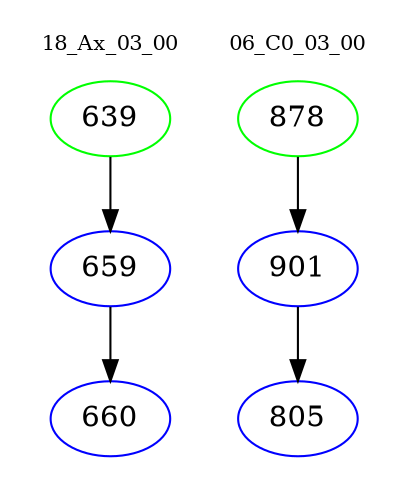 digraph{
subgraph cluster_0 {
color = white
label = "18_Ax_03_00";
fontsize=10;
T0_639 [label="639", color="green"]
T0_639 -> T0_659 [color="black"]
T0_659 [label="659", color="blue"]
T0_659 -> T0_660 [color="black"]
T0_660 [label="660", color="blue"]
}
subgraph cluster_1 {
color = white
label = "06_C0_03_00";
fontsize=10;
T1_878 [label="878", color="green"]
T1_878 -> T1_901 [color="black"]
T1_901 [label="901", color="blue"]
T1_901 -> T1_805 [color="black"]
T1_805 [label="805", color="blue"]
}
}

